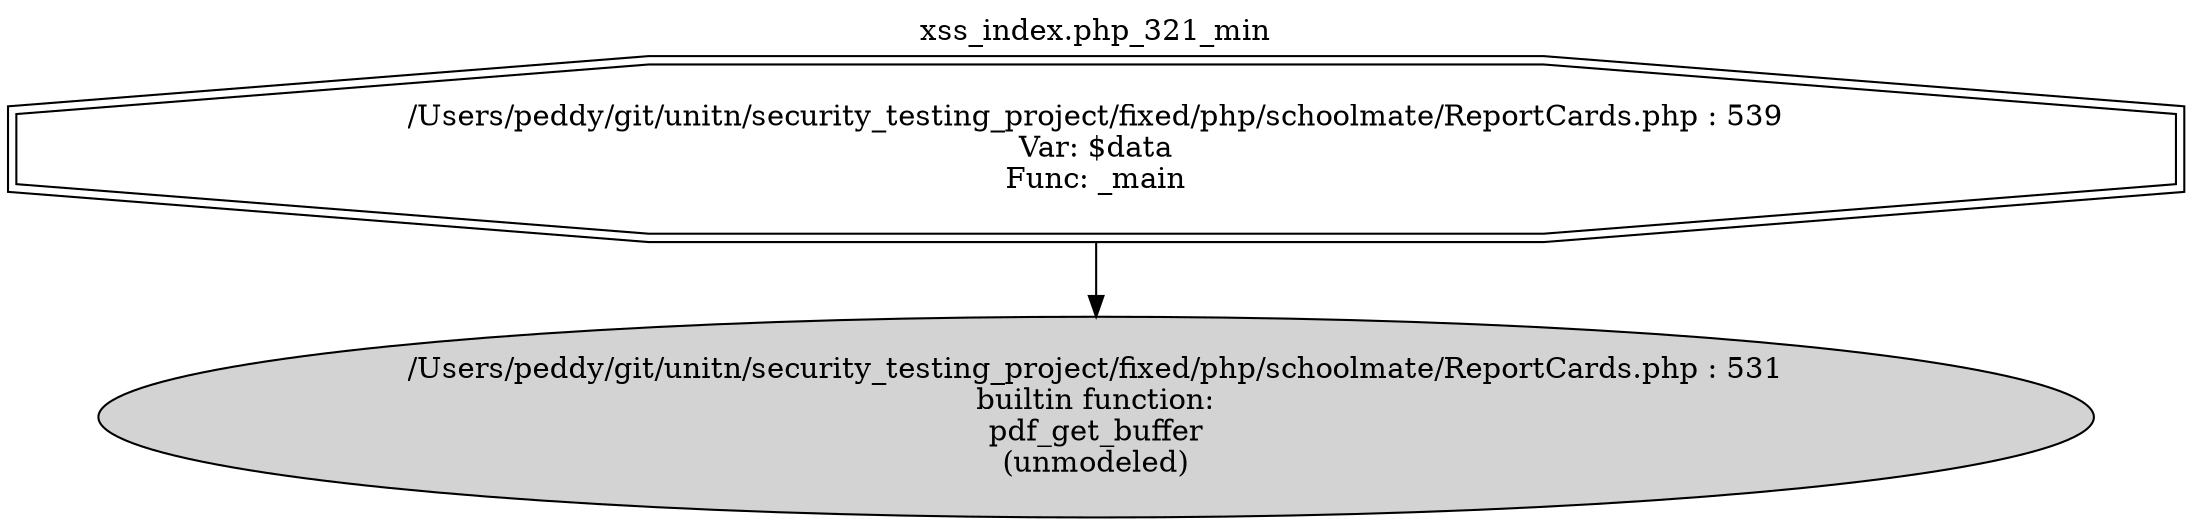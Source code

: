 digraph cfg {
  label="xss_index.php_321_min";
  labelloc=t;
  n1 [shape=doubleoctagon, label="/Users/peddy/git/unitn/security_testing_project/fixed/php/schoolmate/ReportCards.php : 539\nVar: $data\nFunc: _main\n"];
  n2 [shape=ellipse, label="/Users/peddy/git/unitn/security_testing_project/fixed/php/schoolmate/ReportCards.php : 531\nbuiltin function:\npdf_get_buffer\n(unmodeled)\n",style=filled];
  n1 -> n2;
}
